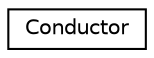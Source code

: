 digraph "Graphical Class Hierarchy"
{
 // LATEX_PDF_SIZE
  edge [fontname="Helvetica",fontsize="10",labelfontname="Helvetica",labelfontsize="10"];
  node [fontname="Helvetica",fontsize="10",shape=record];
  rankdir="LR";
  Node0 [label="Conductor",height=0.2,width=0.4,color="black", fillcolor="white", style="filled",URL="$classConductor.html",tooltip=" "];
}
